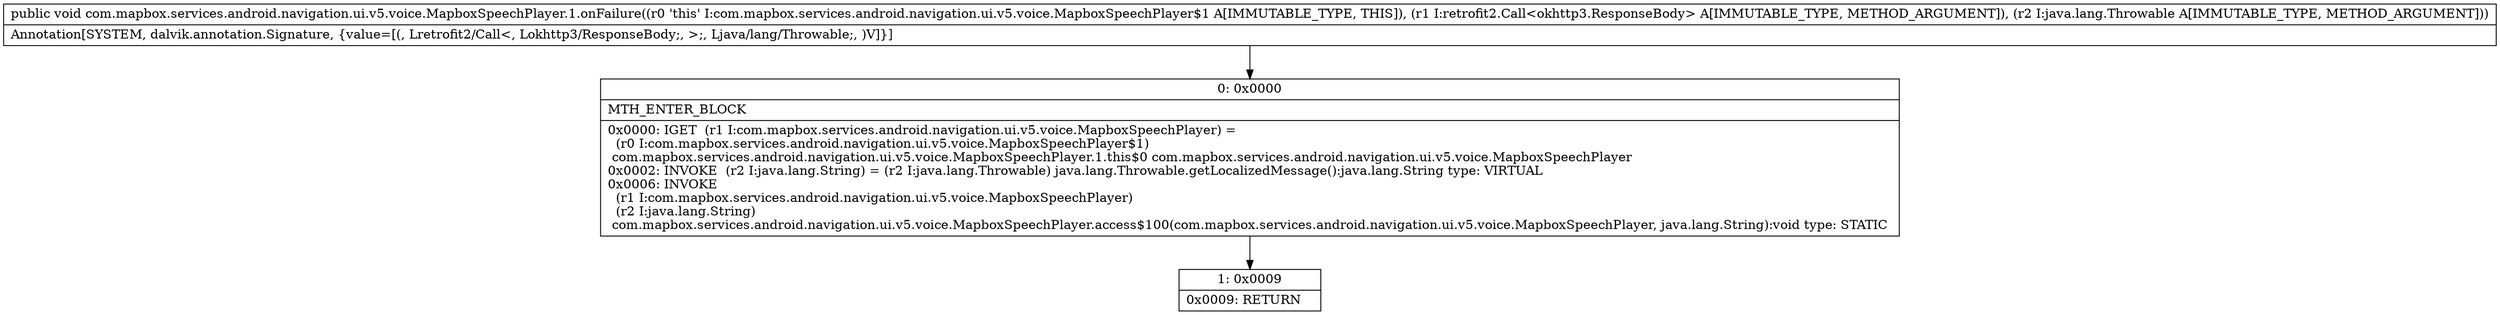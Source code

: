 digraph "CFG forcom.mapbox.services.android.navigation.ui.v5.voice.MapboxSpeechPlayer.1.onFailure(Lretrofit2\/Call;Ljava\/lang\/Throwable;)V" {
Node_0 [shape=record,label="{0\:\ 0x0000|MTH_ENTER_BLOCK\l|0x0000: IGET  (r1 I:com.mapbox.services.android.navigation.ui.v5.voice.MapboxSpeechPlayer) = \l  (r0 I:com.mapbox.services.android.navigation.ui.v5.voice.MapboxSpeechPlayer$1)\l com.mapbox.services.android.navigation.ui.v5.voice.MapboxSpeechPlayer.1.this$0 com.mapbox.services.android.navigation.ui.v5.voice.MapboxSpeechPlayer \l0x0002: INVOKE  (r2 I:java.lang.String) = (r2 I:java.lang.Throwable) java.lang.Throwable.getLocalizedMessage():java.lang.String type: VIRTUAL \l0x0006: INVOKE  \l  (r1 I:com.mapbox.services.android.navigation.ui.v5.voice.MapboxSpeechPlayer)\l  (r2 I:java.lang.String)\l com.mapbox.services.android.navigation.ui.v5.voice.MapboxSpeechPlayer.access$100(com.mapbox.services.android.navigation.ui.v5.voice.MapboxSpeechPlayer, java.lang.String):void type: STATIC \l}"];
Node_1 [shape=record,label="{1\:\ 0x0009|0x0009: RETURN   \l}"];
MethodNode[shape=record,label="{public void com.mapbox.services.android.navigation.ui.v5.voice.MapboxSpeechPlayer.1.onFailure((r0 'this' I:com.mapbox.services.android.navigation.ui.v5.voice.MapboxSpeechPlayer$1 A[IMMUTABLE_TYPE, THIS]), (r1 I:retrofit2.Call\<okhttp3.ResponseBody\> A[IMMUTABLE_TYPE, METHOD_ARGUMENT]), (r2 I:java.lang.Throwable A[IMMUTABLE_TYPE, METHOD_ARGUMENT]))  | Annotation[SYSTEM, dalvik.annotation.Signature, \{value=[(, Lretrofit2\/Call\<, Lokhttp3\/ResponseBody;, \>;, Ljava\/lang\/Throwable;, )V]\}]\l}"];
MethodNode -> Node_0;
Node_0 -> Node_1;
}

